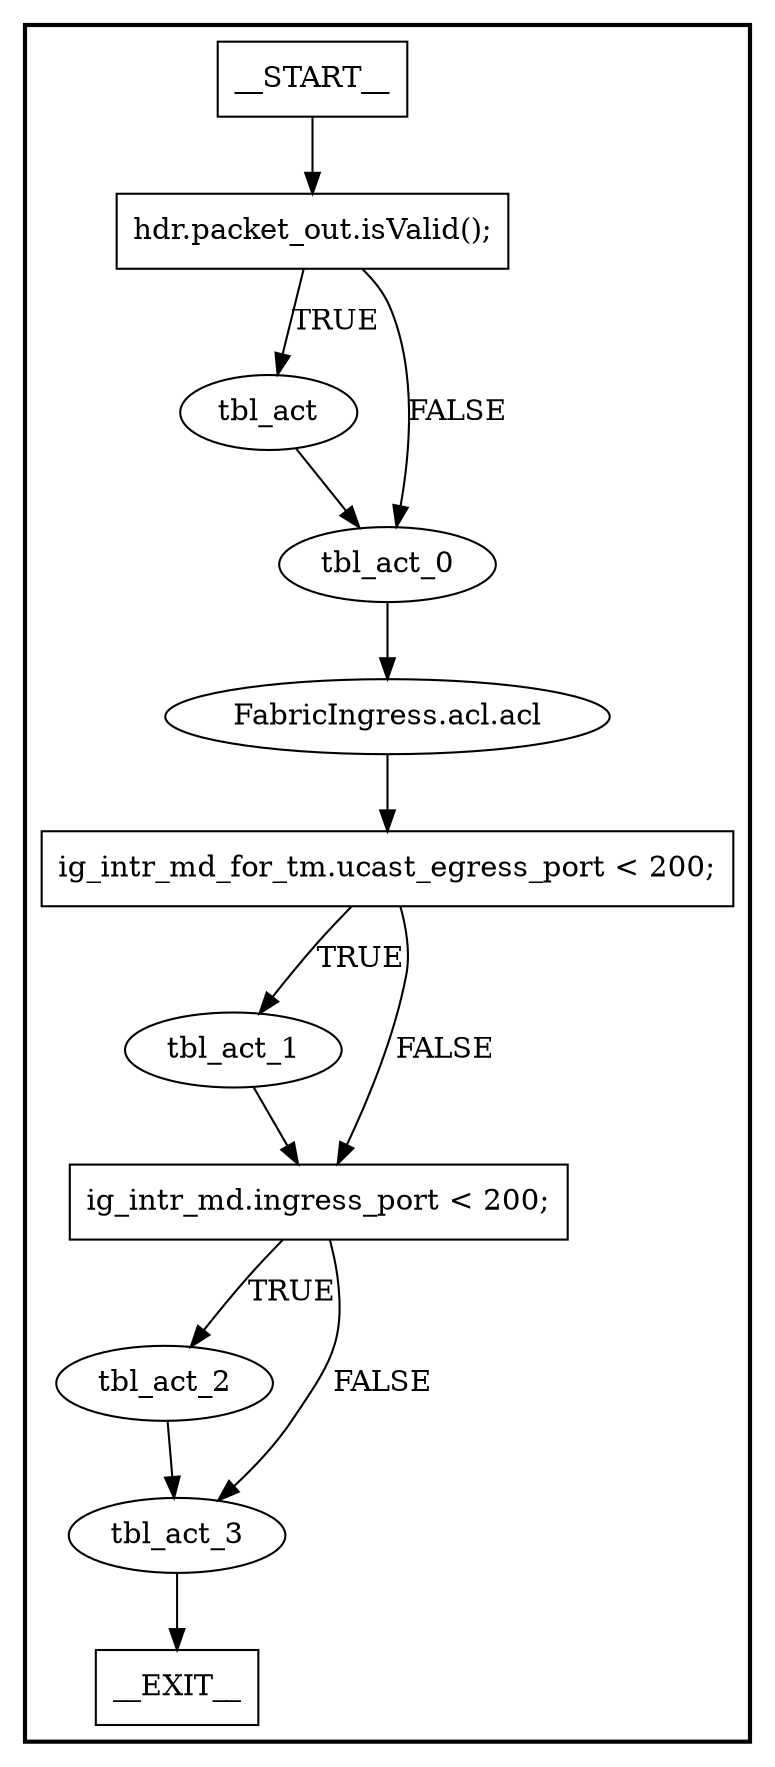 digraph ingress {
subgraph cluster {
graph [
label="", labeljust=r, style=bold];
0[label=__START__, margin="", shape=rectangle, style=solid];
1[label=__EXIT__, margin="", shape=rectangle, style=solid];
2[label="hdr.packet_out.isValid();", margin="", shape=rectangle, style=solid];
3[label=tbl_act, margin="", shape=ellipse, style=solid];
4[label=tbl_act_0, margin="", shape=ellipse, style=solid];
5[label="FabricIngress.acl.acl", margin="", shape=ellipse, style=solid];
6[label="ig_intr_md_for_tm.ucast_egress_port < 200;", margin="", shape=rectangle, style=solid];
7[label=tbl_act_1, margin="", shape=ellipse, style=solid];
8[label="ig_intr_md.ingress_port < 200;", margin="", shape=rectangle, style=solid];
9[label=tbl_act_2, margin="", shape=ellipse, style=solid];
10[label=tbl_act_3, margin="", shape=ellipse, style=solid];
0 -> 2[label=""];
2 -> 3[label=TRUE];
2 -> 4[label=FALSE];
3 -> 4[label=""];
4 -> 5[label=""];
5 -> 6[label=""];
6 -> 7[label=TRUE];
6 -> 8[label=FALSE];
7 -> 8[label=""];
8 -> 9[label=TRUE];
8 -> 10[label=FALSE];
9 -> 10[label=""];
10 -> 1[label=""];
}
}
